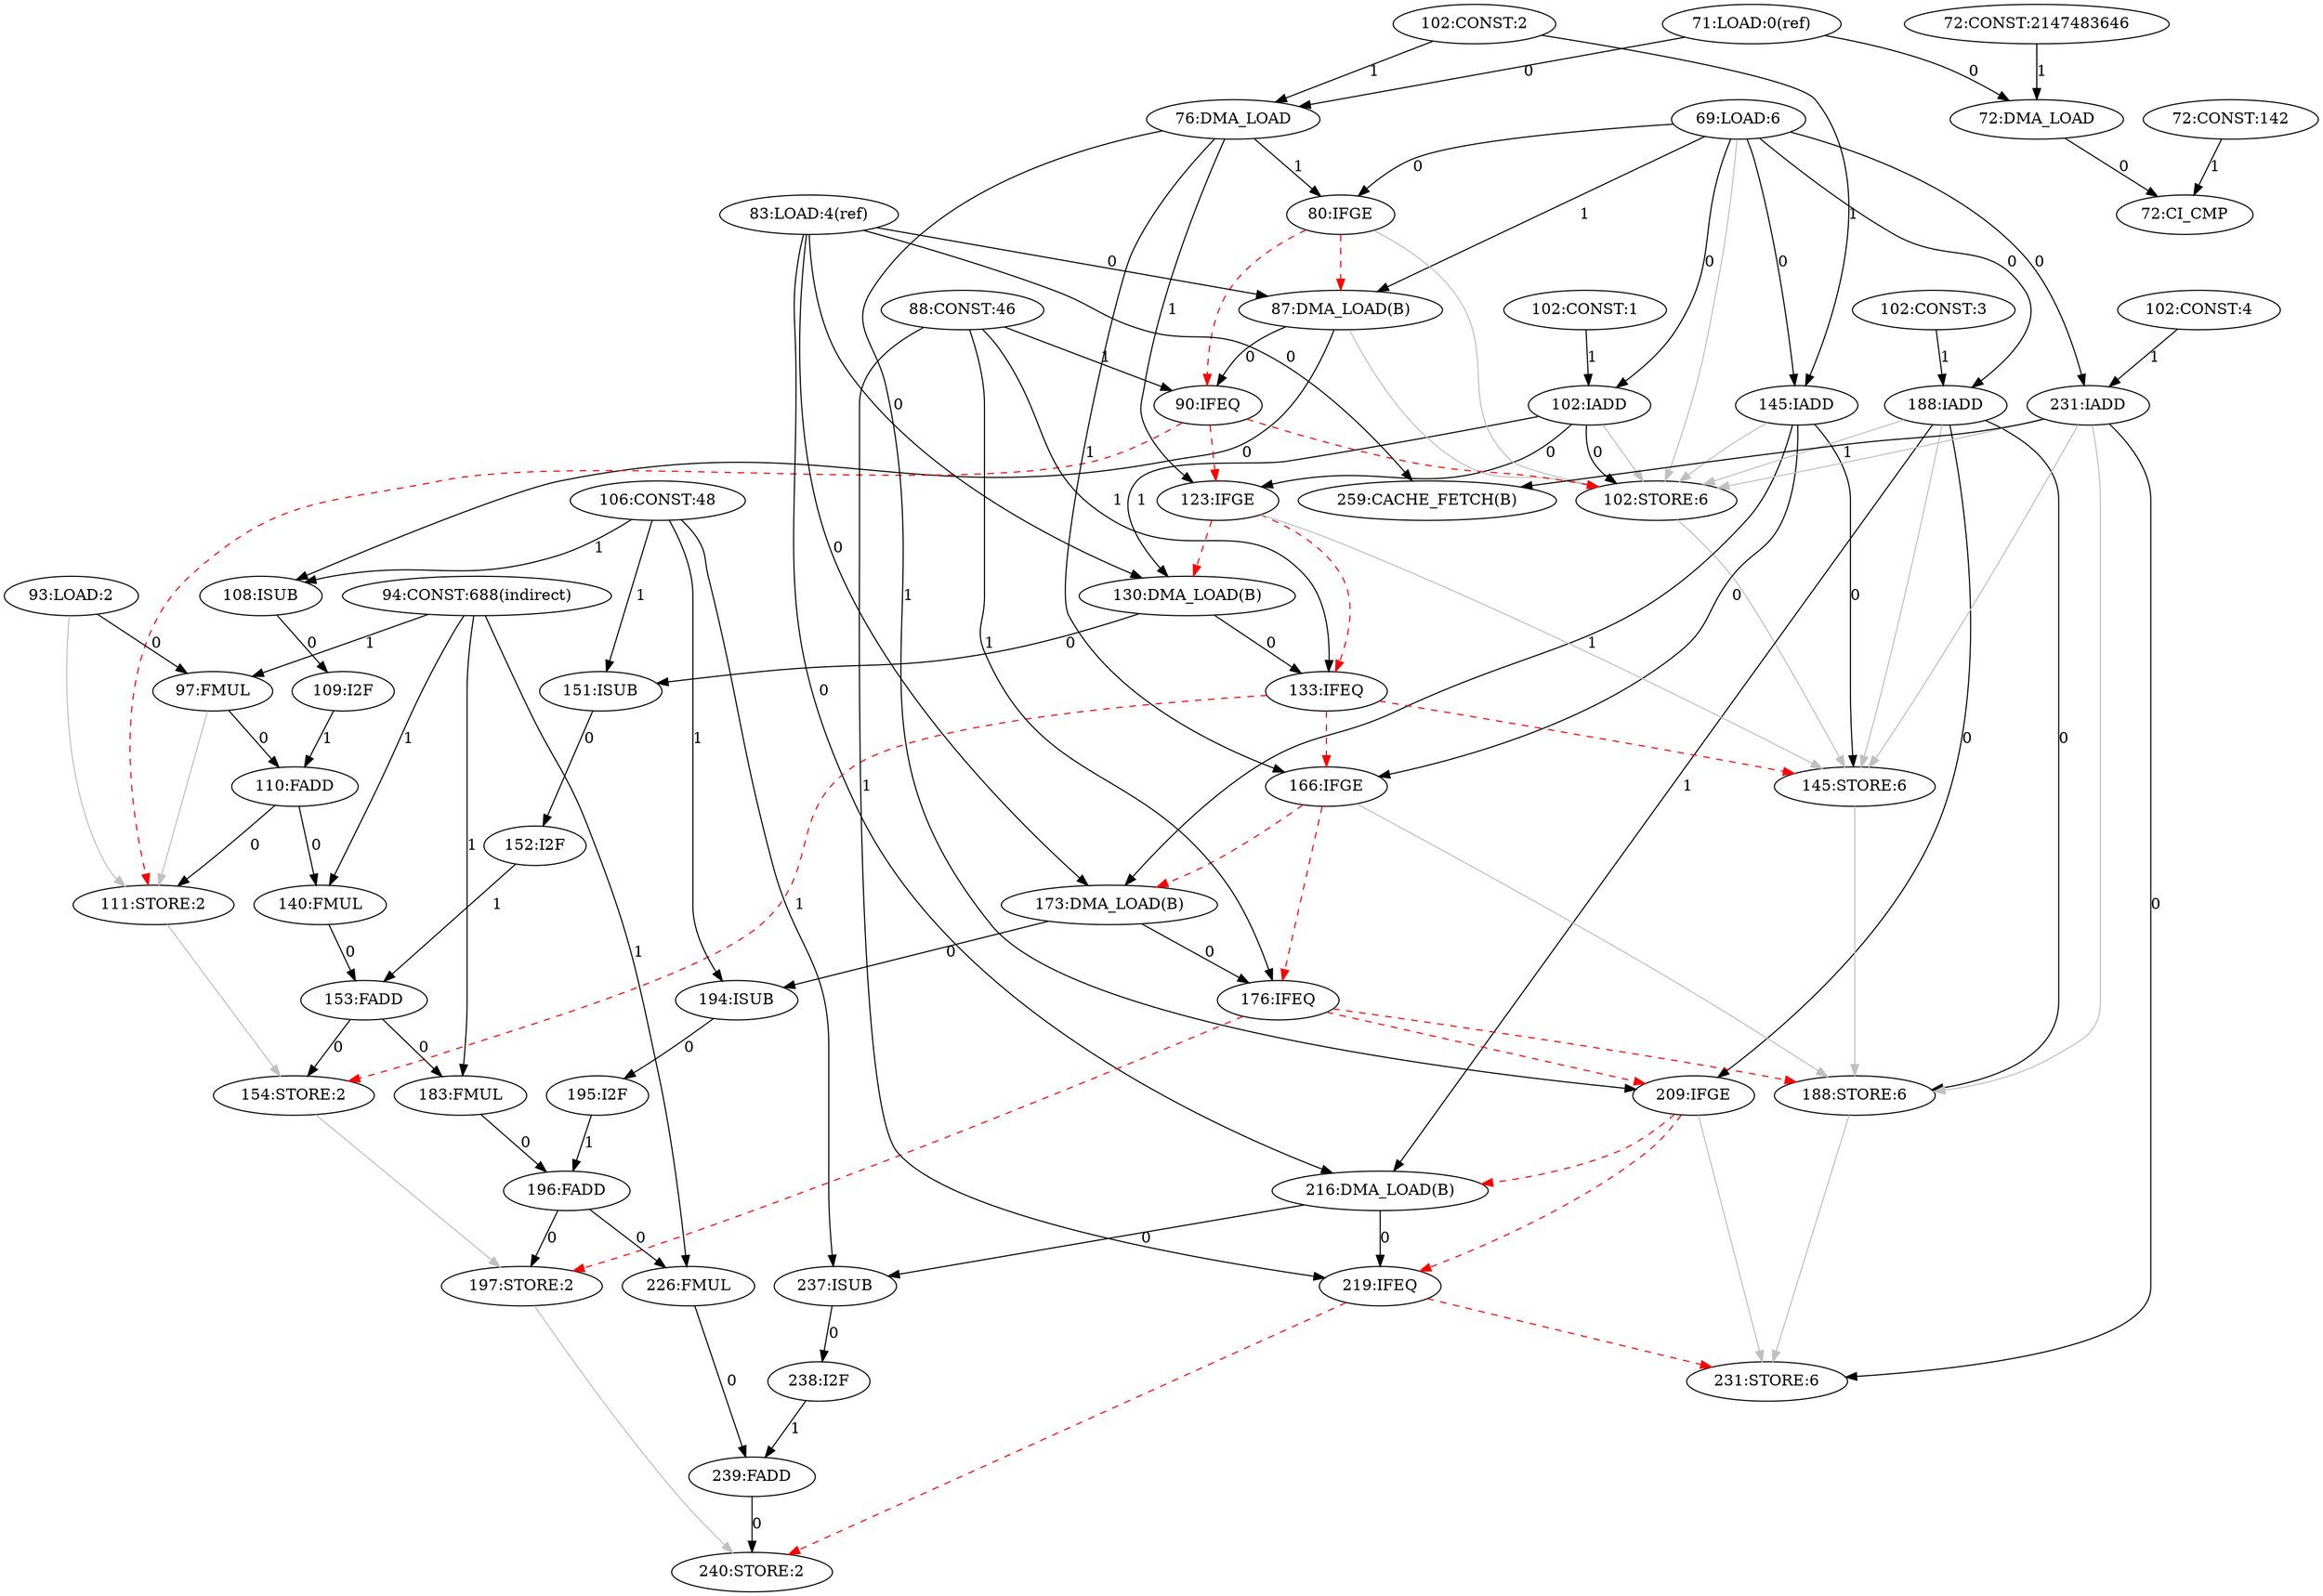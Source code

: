 digraph depgraph {
"102:IADD" -> "102:STORE:6"[label=0];
"69:LOAD:6" -> "102:STORE:6"[color=gray];
"80:IFGE" -> "102:STORE:6"[color=gray];
"87:DMA_LOAD(B)" -> "102:STORE:6"[color=gray];
"90:IFEQ" -> "102:STORE:6"[color=red,style=dashed];
"102:IADD" -> "102:STORE:6"[color=gray];
"145:IADD" -> "102:STORE:6"[color=gray];
"188:IADD" -> "102:STORE:6"[color=gray];
"231:IADD" -> "102:STORE:6"[color=gray];
"69:LOAD:6" -> "80:IFGE"[label=0];
"76:DMA_LOAD" -> "80:IFGE"[label=1];
"83:LOAD:4(ref)" -> "87:DMA_LOAD(B)"[label=0];
"69:LOAD:6" -> "87:DMA_LOAD(B)"[label=1];
"80:IFGE" -> "87:DMA_LOAD(B)"[color=red,style=dashed];
"69:LOAD:6" -> "102:IADD"[label=0];
"102:CONST:1" -> "102:IADD"[label=1];
"69:LOAD:6" -> "145:IADD"[label=0];
"102:CONST:2" -> "145:IADD"[label=1];
"69:LOAD:6" -> "188:IADD"[label=0];
"102:CONST:3" -> "188:IADD"[label=1];
"69:LOAD:6" -> "231:IADD"[label=0];
"102:CONST:4" -> "231:IADD"[label=1];
"71:LOAD:0(ref)" -> "72:DMA_LOAD"[label=0];
"72:CONST:2147483646" -> "72:DMA_LOAD"[label=1];
"71:LOAD:0(ref)" -> "76:DMA_LOAD"[label=0];
"102:CONST:2" -> "76:DMA_LOAD"[label=1];
"72:DMA_LOAD" -> "72:CI_CMP"[label=0];
"72:CONST:142" -> "72:CI_CMP"[label=1];
"102:IADD" -> "123:IFGE"[label=0];
"76:DMA_LOAD" -> "123:IFGE"[label=1];
"90:IFEQ" -> "123:IFGE"[color=red,style=dashed];
"145:IADD" -> "166:IFGE"[label=0];
"76:DMA_LOAD" -> "166:IFGE"[label=1];
"133:IFEQ" -> "166:IFGE"[color=red,style=dashed];
"188:IADD" -> "209:IFGE"[label=0];
"76:DMA_LOAD" -> "209:IFGE"[label=1];
"176:IFEQ" -> "209:IFGE"[color=red,style=dashed];
"87:DMA_LOAD(B)" -> "90:IFEQ"[label=0];
"88:CONST:46" -> "90:IFEQ"[label=1];
"80:IFGE" -> "90:IFEQ"[color=red,style=dashed];
"83:LOAD:4(ref)" -> "130:DMA_LOAD(B)"[label=0];
"102:IADD" -> "130:DMA_LOAD(B)"[label=1];
"123:IFGE" -> "130:DMA_LOAD(B)"[color=red,style=dashed];
"83:LOAD:4(ref)" -> "173:DMA_LOAD(B)"[label=0];
"145:IADD" -> "173:DMA_LOAD(B)"[label=1];
"166:IFGE" -> "173:DMA_LOAD(B)"[color=red,style=dashed];
"83:LOAD:4(ref)" -> "216:DMA_LOAD(B)"[label=0];
"188:IADD" -> "216:DMA_LOAD(B)"[label=1];
"209:IFGE" -> "216:DMA_LOAD(B)"[color=red,style=dashed];
"83:LOAD:4(ref)" -> "259:CACHE_FETCH(B)"[label=0];
"231:IADD" -> "259:CACHE_FETCH(B)"[label=1];
"87:DMA_LOAD(B)" -> "108:ISUB"[label=0];
"106:CONST:48" -> "108:ISUB"[label=1];
"130:DMA_LOAD(B)" -> "133:IFEQ"[label=0];
"88:CONST:46" -> "133:IFEQ"[label=1];
"123:IFGE" -> "133:IFEQ"[color=red,style=dashed];
"173:DMA_LOAD(B)" -> "176:IFEQ"[label=0];
"88:CONST:46" -> "176:IFEQ"[label=1];
"166:IFGE" -> "176:IFEQ"[color=red,style=dashed];
"216:DMA_LOAD(B)" -> "219:IFEQ"[label=0];
"88:CONST:46" -> "219:IFEQ"[label=1];
"209:IFGE" -> "219:IFEQ"[color=red,style=dashed];
"110:FADD" -> "111:STORE:2"[label=0];
"90:IFEQ" -> "111:STORE:2"[color=red,style=dashed];
"93:LOAD:2" -> "111:STORE:2"[color=gray];
"97:FMUL" -> "111:STORE:2"[color=gray];
"93:LOAD:2" -> "97:FMUL"[label=0];
"94:CONST:688(indirect)" -> "97:FMUL"[label=1];
"110:FADD" -> "140:FMUL"[label=0];
"94:CONST:688(indirect)" -> "140:FMUL"[label=1];
"153:FADD" -> "183:FMUL"[label=0];
"94:CONST:688(indirect)" -> "183:FMUL"[label=1];
"196:FADD" -> "226:FMUL"[label=0];
"94:CONST:688(indirect)" -> "226:FMUL"[label=1];
"97:FMUL" -> "110:FADD"[label=0];
"109:I2F" -> "110:FADD"[label=1];
"145:IADD" -> "145:STORE:6"[label=0];
"102:STORE:6" -> "145:STORE:6"[color=gray];
"123:IFGE" -> "145:STORE:6"[color=gray];
"133:IFEQ" -> "145:STORE:6"[color=red,style=dashed];
"188:IADD" -> "145:STORE:6"[color=gray];
"231:IADD" -> "145:STORE:6"[color=gray];
"130:DMA_LOAD(B)" -> "151:ISUB"[label=0];
"106:CONST:48" -> "151:ISUB"[label=1];
"173:DMA_LOAD(B)" -> "194:ISUB"[label=0];
"106:CONST:48" -> "194:ISUB"[label=1];
"216:DMA_LOAD(B)" -> "237:ISUB"[label=0];
"106:CONST:48" -> "237:ISUB"[label=1];
"108:ISUB" -> "109:I2F"[label=0];
"153:FADD" -> "154:STORE:2"[label=0];
"111:STORE:2" -> "154:STORE:2"[color=gray];
"133:IFEQ" -> "154:STORE:2"[color=red,style=dashed];
"140:FMUL" -> "153:FADD"[label=0];
"152:I2F" -> "153:FADD"[label=1];
"188:IADD" -> "188:STORE:6"[label=0];
"145:STORE:6" -> "188:STORE:6"[color=gray];
"166:IFGE" -> "188:STORE:6"[color=gray];
"176:IFEQ" -> "188:STORE:6"[color=red,style=dashed];
"231:IADD" -> "188:STORE:6"[color=gray];
"151:ISUB" -> "152:I2F"[label=0];
"196:FADD" -> "197:STORE:2"[label=0];
"154:STORE:2" -> "197:STORE:2"[color=gray];
"176:IFEQ" -> "197:STORE:2"[color=red,style=dashed];
"183:FMUL" -> "196:FADD"[label=0];
"195:I2F" -> "196:FADD"[label=1];
"231:IADD" -> "231:STORE:6"[label=0];
"188:STORE:6" -> "231:STORE:6"[color=gray];
"209:IFGE" -> "231:STORE:6"[color=gray];
"219:IFEQ" -> "231:STORE:6"[color=red,style=dashed];
"194:ISUB" -> "195:I2F"[label=0];
"239:FADD" -> "240:STORE:2"[label=0];
"197:STORE:2" -> "240:STORE:2"[color=gray];
"219:IFEQ" -> "240:STORE:2"[color=red,style=dashed];
"226:FMUL" -> "239:FADD"[label=0];
"238:I2F" -> "239:FADD"[label=1];
"237:ISUB" -> "238:I2F"[label=0];
}